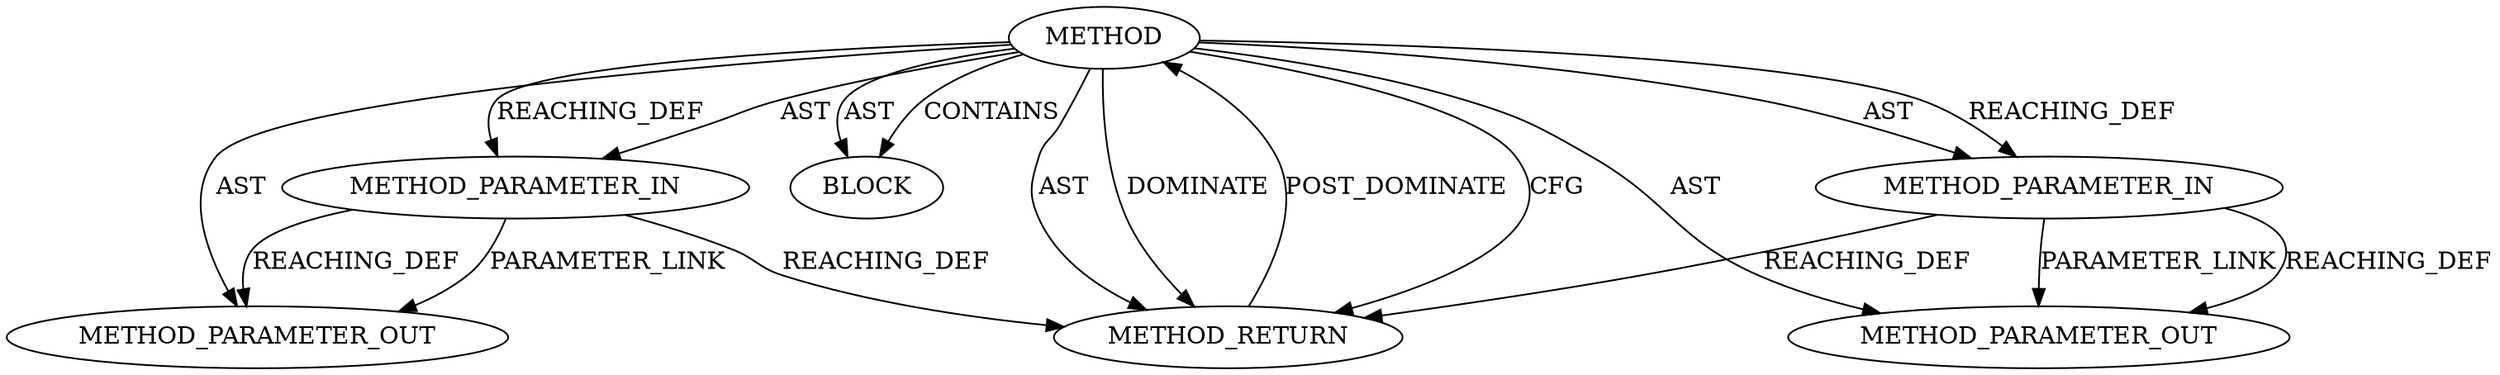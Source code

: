 digraph {
  13259 [label=METHOD_PARAMETER_OUT ORDER=2 CODE="p2" IS_VARIADIC=false TYPE_FULL_NAME="ANY" EVALUATION_STRATEGY="BY_VALUE" INDEX=2 NAME="p2"]
  12001 [label=METHOD AST_PARENT_TYPE="NAMESPACE_BLOCK" AST_PARENT_FULL_NAME="<global>" ORDER=0 CODE="<empty>" FULL_NAME="<operator>.lessEqualsThan" IS_EXTERNAL=true FILENAME="<empty>" SIGNATURE="" NAME="<operator>.lessEqualsThan"]
  13258 [label=METHOD_PARAMETER_OUT ORDER=1 CODE="p1" IS_VARIADIC=false TYPE_FULL_NAME="ANY" EVALUATION_STRATEGY="BY_VALUE" INDEX=1 NAME="p1"]
  12004 [label=BLOCK ORDER=1 ARGUMENT_INDEX=1 CODE="<empty>" TYPE_FULL_NAME="ANY"]
  12005 [label=METHOD_RETURN ORDER=2 CODE="RET" TYPE_FULL_NAME="ANY" EVALUATION_STRATEGY="BY_VALUE"]
  12002 [label=METHOD_PARAMETER_IN ORDER=1 CODE="p1" IS_VARIADIC=false TYPE_FULL_NAME="ANY" EVALUATION_STRATEGY="BY_VALUE" INDEX=1 NAME="p1"]
  12003 [label=METHOD_PARAMETER_IN ORDER=2 CODE="p2" IS_VARIADIC=false TYPE_FULL_NAME="ANY" EVALUATION_STRATEGY="BY_VALUE" INDEX=2 NAME="p2"]
  12002 -> 13258 [label=PARAMETER_LINK ]
  12001 -> 12003 [label=AST ]
  12001 -> 12005 [label=AST ]
  12001 -> 12003 [label=REACHING_DEF VARIABLE=""]
  12002 -> 13258 [label=REACHING_DEF VARIABLE="p1"]
  12001 -> 12002 [label=REACHING_DEF VARIABLE=""]
  12003 -> 12005 [label=REACHING_DEF VARIABLE="p2"]
  12001 -> 13258 [label=AST ]
  12003 -> 13259 [label=PARAMETER_LINK ]
  12001 -> 13259 [label=AST ]
  12005 -> 12001 [label=POST_DOMINATE ]
  12002 -> 12005 [label=REACHING_DEF VARIABLE="p1"]
  12001 -> 12004 [label=CONTAINS ]
  12003 -> 13259 [label=REACHING_DEF VARIABLE="p2"]
  12001 -> 12005 [label=DOMINATE ]
  12001 -> 12004 [label=AST ]
  12001 -> 12002 [label=AST ]
  12001 -> 12005 [label=CFG ]
}
